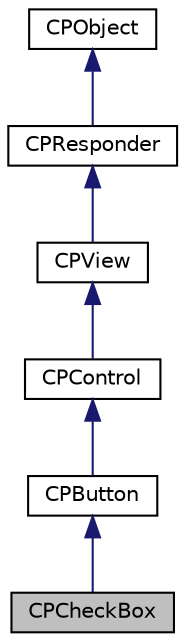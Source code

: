 digraph "CPCheckBox"
{
  edge [fontname="Helvetica",fontsize="10",labelfontname="Helvetica",labelfontsize="10"];
  node [fontname="Helvetica",fontsize="10",shape=record];
  Node1 [label="CPCheckBox",height=0.2,width=0.4,color="black", fillcolor="grey75", style="filled" fontcolor="black"];
  Node2 -> Node1 [dir="back",color="midnightblue",fontsize="10",style="solid",fontname="Helvetica"];
  Node2 [label="CPButton",height=0.2,width=0.4,color="black", fillcolor="white", style="filled",URL="$interface_c_p_button.html"];
  Node3 -> Node2 [dir="back",color="midnightblue",fontsize="10",style="solid",fontname="Helvetica"];
  Node3 [label="CPControl",height=0.2,width=0.4,color="black", fillcolor="white", style="filled",URL="$interface_c_p_control.html"];
  Node4 -> Node3 [dir="back",color="midnightblue",fontsize="10",style="solid",fontname="Helvetica"];
  Node4 [label="CPView",height=0.2,width=0.4,color="black", fillcolor="white", style="filled",URL="$interface_c_p_view.html"];
  Node5 -> Node4 [dir="back",color="midnightblue",fontsize="10",style="solid",fontname="Helvetica"];
  Node5 [label="CPResponder",height=0.2,width=0.4,color="black", fillcolor="white", style="filled",URL="$interface_c_p_responder.html"];
  Node6 -> Node5 [dir="back",color="midnightblue",fontsize="10",style="solid",fontname="Helvetica"];
  Node6 [label="CPObject",height=0.2,width=0.4,color="black", fillcolor="white", style="filled",URL="$class_c_p_object.html"];
}

